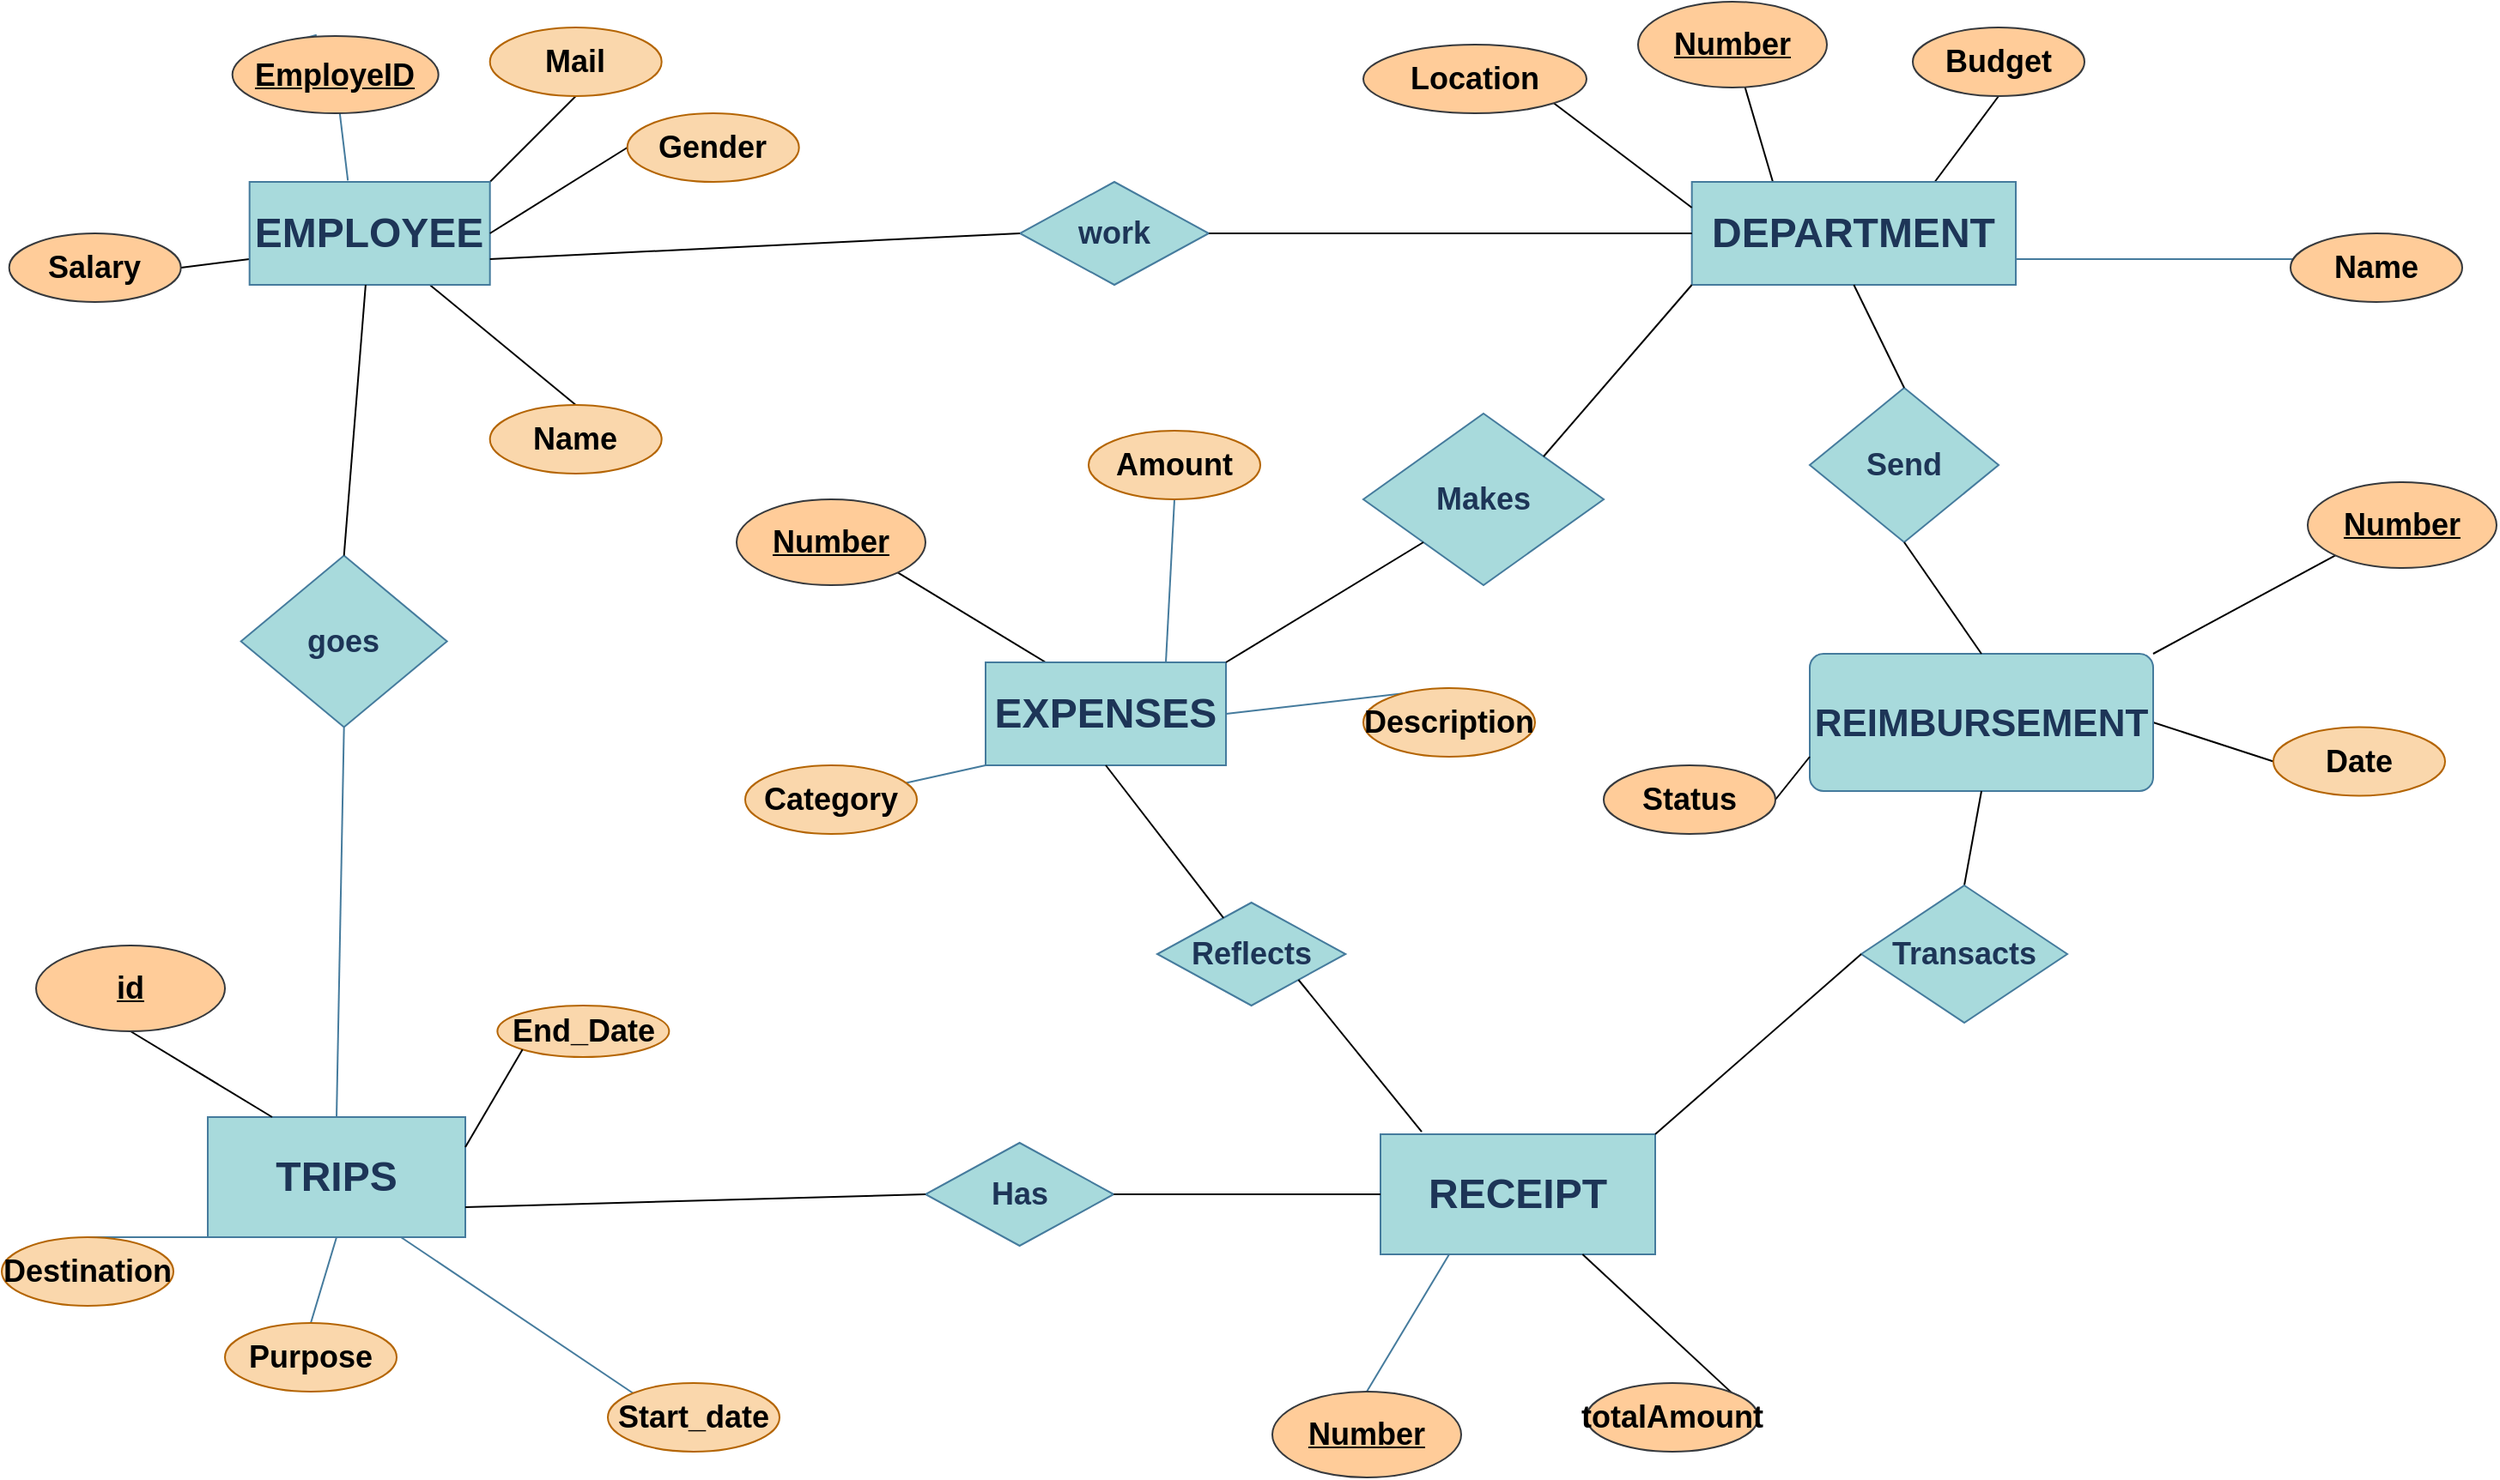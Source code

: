 <mxfile version="22.1.13" type="github">
  <diagram name="Sayfa -1" id="tAK1WNqzjO5zu7eQM2dV">
    <mxGraphModel dx="1909" dy="1096" grid="1" gridSize="10" guides="1" tooltips="1" connect="1" arrows="1" fold="1" page="1" pageScale="1" pageWidth="1654" pageHeight="1169" background="#FFFFFF" math="0" shadow="0">
      <root>
        <mxCell id="0" />
        <mxCell id="1" parent="0" />
        <mxCell id="LRJ7ucOdWmaU4i4guX7y-21" value="&lt;h1&gt;RECEIPT&lt;/h1&gt;" style="whiteSpace=wrap;html=1;fillColor=#A8DADC;fontColor=#1D3557;strokeColor=#457B9D;labelBackgroundColor=none;" parent="1" vertex="1">
          <mxGeometry x="890.0" y="700" width="160" height="70" as="geometry" />
        </mxCell>
        <mxCell id="LRJ7ucOdWmaU4i4guX7y-75" style="edgeStyle=none;rounded=0;orthogonalLoop=1;jettySize=auto;html=1;exitX=0.25;exitY=1;exitDx=0;exitDy=0;entryX=0.5;entryY=0;entryDx=0;entryDy=0;strokeColor=#457B9D;fontColor=#1D3557;fillColor=#A8DADC;endArrow=none;endFill=0;" parent="1" source="LRJ7ucOdWmaU4i4guX7y-22" target="LRJ7ucOdWmaU4i4guX7y-70" edge="1">
          <mxGeometry relative="1" as="geometry" />
        </mxCell>
        <mxCell id="LRJ7ucOdWmaU4i4guX7y-77" style="edgeStyle=none;rounded=0;orthogonalLoop=1;jettySize=auto;html=1;exitX=0.75;exitY=1;exitDx=0;exitDy=0;entryX=0;entryY=0;entryDx=0;entryDy=0;strokeColor=#457B9D;fontColor=#1D3557;fillColor=#A8DADC;endArrow=none;endFill=0;" parent="1" source="LRJ7ucOdWmaU4i4guX7y-22" target="LRJ7ucOdWmaU4i4guX7y-72" edge="1">
          <mxGeometry relative="1" as="geometry">
            <mxPoint x="401.98" y="795.729" as="targetPoint" />
          </mxGeometry>
        </mxCell>
        <mxCell id="LRJ7ucOdWmaU4i4guX7y-139" style="edgeStyle=none;rounded=0;orthogonalLoop=1;jettySize=auto;html=1;exitX=0.5;exitY=0;exitDx=0;exitDy=0;entryX=0.5;entryY=1;entryDx=0;entryDy=0;strokeColor=#457B9D;fontColor=#1D3557;fillColor=#A8DADC;endArrow=none;endFill=0;" parent="1" source="LRJ7ucOdWmaU4i4guX7y-22" target="LRJ7ucOdWmaU4i4guX7y-138" edge="1">
          <mxGeometry relative="1" as="geometry">
            <mxPoint x="282.01" y="532.75" as="targetPoint" />
          </mxGeometry>
        </mxCell>
        <mxCell id="LRJ7ucOdWmaU4i4guX7y-22" value="&lt;h1&gt;TRIPS&lt;/h1&gt;" style="whiteSpace=wrap;html=1;strokeColor=#457B9D;fontColor=#1D3557;fillColor=#A8DADC;labelBackgroundColor=none;" parent="1" vertex="1">
          <mxGeometry x="207.01" y="690" width="150" height="70" as="geometry" />
        </mxCell>
        <mxCell id="LRJ7ucOdWmaU4i4guX7y-89" style="edgeStyle=none;rounded=0;orthogonalLoop=1;jettySize=auto;html=1;exitX=0.75;exitY=0;exitDx=0;exitDy=0;entryX=0.5;entryY=1;entryDx=0;entryDy=0;strokeColor=#457B9D;fontColor=#1D3557;fillColor=#A8DADC;endArrow=none;endFill=0;" parent="1" source="LRJ7ucOdWmaU4i4guX7y-23" target="LRJ7ucOdWmaU4i4guX7y-82" edge="1">
          <mxGeometry relative="1" as="geometry">
            <mxPoint x="930" y="385" as="targetPoint" />
          </mxGeometry>
        </mxCell>
        <mxCell id="LRJ7ucOdWmaU4i4guX7y-93" style="edgeStyle=none;rounded=0;orthogonalLoop=1;jettySize=auto;html=1;exitX=0;exitY=1;exitDx=0;exitDy=0;strokeColor=#457B9D;fontColor=#1D3557;fillColor=#A8DADC;endArrow=none;endFill=0;" parent="1" source="LRJ7ucOdWmaU4i4guX7y-23" target="LRJ7ucOdWmaU4i4guX7y-90" edge="1">
          <mxGeometry relative="1" as="geometry" />
        </mxCell>
        <mxCell id="8LL4Cj1OAmR2oA_F3G93-39" style="edgeStyle=none;rounded=0;orthogonalLoop=1;jettySize=auto;html=1;exitX=0.25;exitY=0;exitDx=0;exitDy=0;endArrow=none;endFill=0;entryX=1;entryY=1;entryDx=0;entryDy=0;" parent="1" source="LRJ7ucOdWmaU4i4guX7y-23" target="8LL4Cj1OAmR2oA_F3G93-38" edge="1">
          <mxGeometry relative="1" as="geometry">
            <mxPoint x="650" y="362" as="targetPoint" />
          </mxGeometry>
        </mxCell>
        <mxCell id="LRJ7ucOdWmaU4i4guX7y-23" value="&lt;h1&gt;EXPENSES&lt;/h1&gt;" style="whiteSpace=wrap;html=1;strokeColor=#457B9D;fontColor=#1D3557;fillColor=#A8DADC;" parent="1" vertex="1">
          <mxGeometry x="660" y="425" width="140" height="60" as="geometry" />
        </mxCell>
        <mxCell id="LRJ7ucOdWmaU4i4guX7y-70" value="&lt;h2&gt;Destination&lt;/h2&gt;" style="ellipse;whiteSpace=wrap;html=1;align=center;strokeColor=#b46504;fillColor=#fad7ac;" parent="1" vertex="1">
          <mxGeometry x="87.01" y="760" width="100" height="40" as="geometry" />
        </mxCell>
        <mxCell id="LRJ7ucOdWmaU4i4guX7y-76" style="edgeStyle=none;rounded=0;orthogonalLoop=1;jettySize=auto;html=1;exitX=0.5;exitY=0;exitDx=0;exitDy=0;entryX=0.5;entryY=1;entryDx=0;entryDy=0;strokeColor=#457B9D;fontColor=#1D3557;fillColor=#A8DADC;endArrow=none;endFill=0;" parent="1" source="LRJ7ucOdWmaU4i4guX7y-71" target="LRJ7ucOdWmaU4i4guX7y-22" edge="1">
          <mxGeometry relative="1" as="geometry" />
        </mxCell>
        <mxCell id="LRJ7ucOdWmaU4i4guX7y-71" value="&lt;h2&gt;Purpose&lt;/h2&gt;" style="ellipse;whiteSpace=wrap;html=1;align=center;strokeColor=#b46504;fillColor=#fad7ac;" parent="1" vertex="1">
          <mxGeometry x="217.01" y="810" width="100" height="40" as="geometry" />
        </mxCell>
        <mxCell id="LRJ7ucOdWmaU4i4guX7y-72" value="&lt;h2&gt;Start_date&lt;/h2&gt;" style="ellipse;whiteSpace=wrap;html=1;align=center;strokeColor=#b46504;fillColor=#fad7ac;" parent="1" vertex="1">
          <mxGeometry x="440" y="845" width="100" height="40" as="geometry" />
        </mxCell>
        <mxCell id="LRJ7ucOdWmaU4i4guX7y-79" value="&lt;h2&gt;End_Date&lt;/h2&gt;" style="ellipse;whiteSpace=wrap;html=1;align=center;strokeColor=#b46504;fillColor=#fad7ac;" parent="1" vertex="1">
          <mxGeometry x="375.67" y="625" width="100" height="30" as="geometry" />
        </mxCell>
        <mxCell id="LRJ7ucOdWmaU4i4guX7y-87" style="edgeStyle=none;rounded=0;orthogonalLoop=1;jettySize=auto;html=1;exitX=0.5;exitY=0;exitDx=0;exitDy=0;entryX=1;entryY=0.5;entryDx=0;entryDy=0;strokeColor=#457B9D;fontColor=#1D3557;fillColor=#A8DADC;endArrow=none;endFill=0;" parent="1" source="LRJ7ucOdWmaU4i4guX7y-81" target="LRJ7ucOdWmaU4i4guX7y-23" edge="1">
          <mxGeometry relative="1" as="geometry" />
        </mxCell>
        <mxCell id="LRJ7ucOdWmaU4i4guX7y-81" value="&lt;h2&gt;Description&lt;/h2&gt;" style="ellipse;whiteSpace=wrap;html=1;align=center;strokeColor=#b46504;fillColor=#fad7ac;" parent="1" vertex="1">
          <mxGeometry x="880" y="440" width="100" height="40" as="geometry" />
        </mxCell>
        <mxCell id="LRJ7ucOdWmaU4i4guX7y-82" value="&lt;h2&gt;Amount&lt;/h2&gt;" style="ellipse;whiteSpace=wrap;html=1;align=center;strokeColor=#b46504;fillColor=#fad7ac;" parent="1" vertex="1">
          <mxGeometry x="720" y="290" width="100" height="40" as="geometry" />
        </mxCell>
        <mxCell id="LRJ7ucOdWmaU4i4guX7y-90" value="&lt;h2&gt;Category&lt;/h2&gt;" style="ellipse;whiteSpace=wrap;html=1;align=center;strokeColor=#b46504;fillColor=#fad7ac;" parent="1" vertex="1">
          <mxGeometry x="520" y="485" width="100" height="40" as="geometry" />
        </mxCell>
        <mxCell id="LRJ7ucOdWmaU4i4guX7y-103" style="edgeStyle=none;rounded=0;orthogonalLoop=1;jettySize=auto;html=1;exitX=1;exitY=0.75;exitDx=0;exitDy=0;strokeColor=#457B9D;fontColor=#1D3557;fillColor=#A8DADC;endArrow=none;endFill=0;" parent="1" edge="1" source="LRJ7ucOdWmaU4i4guX7y-95">
          <mxGeometry relative="1" as="geometry">
            <mxPoint x="1211.345" y="135" as="sourcePoint" />
            <mxPoint x="1430" y="190" as="targetPoint" />
          </mxGeometry>
        </mxCell>
        <mxCell id="8LL4Cj1OAmR2oA_F3G93-23" style="edgeStyle=none;rounded=0;orthogonalLoop=1;jettySize=auto;html=1;exitX=0.25;exitY=0;exitDx=0;exitDy=0;endArrow=none;endFill=0;" parent="1" source="LRJ7ucOdWmaU4i4guX7y-95" target="8LL4Cj1OAmR2oA_F3G93-22" edge="1">
          <mxGeometry relative="1" as="geometry" />
        </mxCell>
        <mxCell id="8LL4Cj1OAmR2oA_F3G93-24" style="edgeStyle=none;rounded=0;orthogonalLoop=1;jettySize=auto;html=1;exitX=0.75;exitY=0;exitDx=0;exitDy=0;entryX=0.5;entryY=1;entryDx=0;entryDy=0;endArrow=none;endFill=0;" parent="1" source="LRJ7ucOdWmaU4i4guX7y-95" target="8LL4Cj1OAmR2oA_F3G93-21" edge="1">
          <mxGeometry relative="1" as="geometry" />
        </mxCell>
        <mxCell id="LRJ7ucOdWmaU4i4guX7y-95" value="&lt;h1&gt;DEPARTMENT&lt;/h1&gt;" style="whiteSpace=wrap;html=1;align=center;strokeColor=#457B9D;fontColor=#1D3557;fillColor=#A8DADC;" parent="1" vertex="1">
          <mxGeometry x="1071.34" y="145" width="188.66" height="60" as="geometry" />
        </mxCell>
        <mxCell id="8LL4Cj1OAmR2oA_F3G93-37" style="edgeStyle=none;rounded=0;orthogonalLoop=1;jettySize=auto;html=1;entryX=0;entryY=0.25;entryDx=0;entryDy=0;endArrow=none;endFill=0;exitX=1;exitY=1;exitDx=0;exitDy=0;" parent="1" target="LRJ7ucOdWmaU4i4guX7y-95" edge="1" source="LRJ7ucOdWmaU4i4guX7y-96">
          <mxGeometry relative="1" as="geometry">
            <mxPoint x="1050" y="155" as="sourcePoint" />
          </mxGeometry>
        </mxCell>
        <mxCell id="LRJ7ucOdWmaU4i4guX7y-96" value="&lt;h2&gt;Location&lt;/h2&gt;" style="ellipse;whiteSpace=wrap;html=1;align=center;strokeColor=#36393d;fillColor=#ffcc99;" parent="1" vertex="1">
          <mxGeometry x="880" y="65" width="130" height="40" as="geometry" />
        </mxCell>
        <mxCell id="LRJ7ucOdWmaU4i4guX7y-97" value="&lt;h2&gt;Name&lt;/h2&gt;" style="ellipse;whiteSpace=wrap;html=1;align=center;strokeColor=#36393d;fillColor=#ffcc99;" parent="1" vertex="1">
          <mxGeometry x="1420" y="175" width="100" height="40" as="geometry" />
        </mxCell>
        <mxCell id="LRJ7ucOdWmaU4i4guX7y-105" value="&lt;h2&gt;work&lt;/h2&gt;" style="shape=rhombus;perimeter=rhombusPerimeter;whiteSpace=wrap;html=1;align=center;strokeColor=#457B9D;fontColor=#1D3557;fillColor=#A8DADC;direction=east;" parent="1" vertex="1">
          <mxGeometry x="680" y="145" width="110" height="60" as="geometry" />
        </mxCell>
        <mxCell id="8LL4Cj1OAmR2oA_F3G93-61" style="edgeStyle=none;rounded=0;orthogonalLoop=1;jettySize=auto;html=1;exitX=1;exitY=0.5;exitDx=0;exitDy=0;entryX=0;entryY=0.5;entryDx=0;entryDy=0;endArrow=none;endFill=0;" parent="1" source="LRJ7ucOdWmaU4i4guX7y-118" target="8LL4Cj1OAmR2oA_F3G93-55" edge="1">
          <mxGeometry relative="1" as="geometry" />
        </mxCell>
        <mxCell id="LRJ7ucOdWmaU4i4guX7y-118" value="&lt;h1&gt;&lt;span style=&quot;font-size: 22px;&quot;&gt;REIMBURSEMENT&lt;/span&gt;&lt;/h1&gt;" style="rounded=1;arcSize=10;whiteSpace=wrap;html=1;align=center;strokeColor=#457B9D;fontColor=#1D3557;fillColor=#A8DADC;" parent="1" vertex="1">
          <mxGeometry x="1140" y="420" width="200" height="80" as="geometry" />
        </mxCell>
        <mxCell id="LRJ7ucOdWmaU4i4guX7y-120" value="&lt;h2&gt;Send&lt;/h2&gt;" style="shape=rhombus;perimeter=rhombusPerimeter;whiteSpace=wrap;html=1;align=center;strokeColor=#457B9D;fontColor=#1D3557;fillColor=#A8DADC;" parent="1" vertex="1">
          <mxGeometry x="1140" y="265" width="110" height="90" as="geometry" />
        </mxCell>
        <mxCell id="8LL4Cj1OAmR2oA_F3G93-40" style="edgeStyle=none;rounded=0;orthogonalLoop=1;jettySize=auto;html=1;exitX=0.5;exitY=0;exitDx=0;exitDy=0;entryX=0.5;entryY=1;entryDx=0;entryDy=0;endArrow=none;endFill=0;" parent="1" source="LRJ7ucOdWmaU4i4guX7y-122" target="LRJ7ucOdWmaU4i4guX7y-118" edge="1">
          <mxGeometry relative="1" as="geometry" />
        </mxCell>
        <mxCell id="LRJ7ucOdWmaU4i4guX7y-122" value="&lt;h2&gt;Transacts&lt;/h2&gt;" style="shape=rhombus;perimeter=rhombusPerimeter;whiteSpace=wrap;html=1;align=center;strokeColor=#457B9D;fontColor=#1D3557;fillColor=#A8DADC;" parent="1" vertex="1">
          <mxGeometry x="1170" y="555" width="120" height="80" as="geometry" />
        </mxCell>
        <mxCell id="LRJ7ucOdWmaU4i4guX7y-135" value="&lt;h2&gt;Makes&lt;/h2&gt;" style="shape=rhombus;perimeter=rhombusPerimeter;whiteSpace=wrap;html=1;align=center;strokeColor=#457B9D;fontColor=#1D3557;fillColor=#A8DADC;direction=east;" parent="1" vertex="1">
          <mxGeometry x="880" y="280" width="140" height="100" as="geometry" />
        </mxCell>
        <mxCell id="LRJ7ucOdWmaU4i4guX7y-138" value="&lt;h2&gt;goes&lt;/h2&gt;" style="shape=rhombus;perimeter=rhombusPerimeter;whiteSpace=wrap;html=1;align=center;strokeColor=#457B9D;fontColor=#1D3557;fillColor=#A8DADC;" parent="1" vertex="1">
          <mxGeometry x="226.34" y="362.75" width="120" height="100" as="geometry" />
        </mxCell>
        <mxCell id="8LL4Cj1OAmR2oA_F3G93-21" value="&lt;h2&gt;Budget&lt;/h2&gt;" style="ellipse;whiteSpace=wrap;html=1;align=center;strokeColor=#36393d;fillColor=#ffcc99;" parent="1" vertex="1">
          <mxGeometry x="1200" y="55" width="100" height="40" as="geometry" />
        </mxCell>
        <mxCell id="8LL4Cj1OAmR2oA_F3G93-22" value="&lt;h2&gt;Number&lt;/h2&gt;" style="ellipse;whiteSpace=wrap;html=1;align=center;fontStyle=4;fillColor=#ffcc99;strokeColor=#36393d;" parent="1" vertex="1">
          <mxGeometry x="1040" y="40" width="110" height="50" as="geometry" />
        </mxCell>
        <mxCell id="8LL4Cj1OAmR2oA_F3G93-38" value="&lt;h2&gt;Number&lt;/h2&gt;" style="ellipse;whiteSpace=wrap;html=1;align=center;fontStyle=4;fillColor=#ffcc99;strokeColor=#36393d;" parent="1" vertex="1">
          <mxGeometry x="515" y="330" width="110" height="50" as="geometry" />
        </mxCell>
        <mxCell id="8LL4Cj1OAmR2oA_F3G93-84" style="edgeStyle=none;rounded=0;orthogonalLoop=1;jettySize=auto;html=1;exitX=0.5;exitY=1;exitDx=0;exitDy=0;entryX=0.25;entryY=0;entryDx=0;entryDy=0;endArrow=none;endFill=0;" parent="1" source="8LL4Cj1OAmR2oA_F3G93-45" target="LRJ7ucOdWmaU4i4guX7y-22" edge="1">
          <mxGeometry relative="1" as="geometry" />
        </mxCell>
        <mxCell id="8LL4Cj1OAmR2oA_F3G93-45" value="&lt;h2&gt;id&lt;/h2&gt;" style="ellipse;whiteSpace=wrap;html=1;align=center;fontStyle=4;fillColor=#ffcc99;strokeColor=#36393d;" parent="1" vertex="1">
          <mxGeometry x="107.01" y="590" width="110" height="50" as="geometry" />
        </mxCell>
        <mxCell id="8LL4Cj1OAmR2oA_F3G93-50" value="&lt;h2&gt;Has&lt;/h2&gt;" style="shape=rhombus;perimeter=rhombusPerimeter;whiteSpace=wrap;html=1;align=center;strokeColor=#457B9D;fontColor=#1D3557;fillColor=#A8DADC;" parent="1" vertex="1">
          <mxGeometry x="625.0" y="705" width="109.64" height="60" as="geometry" />
        </mxCell>
        <mxCell id="8LL4Cj1OAmR2oA_F3G93-60" style="edgeStyle=none;rounded=0;orthogonalLoop=1;jettySize=auto;html=1;exitX=0;exitY=1;exitDx=0;exitDy=0;entryX=1;entryY=0;entryDx=0;entryDy=0;endArrow=none;endFill=0;" parent="1" source="8LL4Cj1OAmR2oA_F3G93-53" target="LRJ7ucOdWmaU4i4guX7y-118" edge="1">
          <mxGeometry relative="1" as="geometry" />
        </mxCell>
        <mxCell id="8LL4Cj1OAmR2oA_F3G93-53" value="&lt;h2&gt;Number&lt;/h2&gt;" style="ellipse;whiteSpace=wrap;html=1;align=center;fontStyle=4;fillColor=#ffcc99;strokeColor=#36393d;" parent="1" vertex="1">
          <mxGeometry x="1430" y="320" width="110" height="50" as="geometry" />
        </mxCell>
        <mxCell id="8LL4Cj1OAmR2oA_F3G93-59" style="edgeStyle=none;rounded=0;orthogonalLoop=1;jettySize=auto;html=1;exitX=1;exitY=0.5;exitDx=0;exitDy=0;entryX=0;entryY=0.75;entryDx=0;entryDy=0;endArrow=none;endFill=0;" parent="1" source="8LL4Cj1OAmR2oA_F3G93-54" target="LRJ7ucOdWmaU4i4guX7y-118" edge="1">
          <mxGeometry relative="1" as="geometry" />
        </mxCell>
        <mxCell id="8LL4Cj1OAmR2oA_F3G93-54" value="&lt;h2&gt;Status&lt;/h2&gt;" style="ellipse;whiteSpace=wrap;html=1;align=center;fillColor=#ffcc99;strokeColor=#36393d;" parent="1" vertex="1">
          <mxGeometry x="1020" y="485" width="100" height="40" as="geometry" />
        </mxCell>
        <mxCell id="8LL4Cj1OAmR2oA_F3G93-55" value="&lt;h2&gt;Date&lt;/h2&gt;" style="ellipse;whiteSpace=wrap;html=1;align=center;strokeColor=#b46504;fillColor=#fad7ac;" parent="1" vertex="1">
          <mxGeometry x="1410" y="462.75" width="100" height="40" as="geometry" />
        </mxCell>
        <mxCell id="8LL4Cj1OAmR2oA_F3G93-65" value="" style="edgeStyle=none;rounded=0;orthogonalLoop=1;jettySize=auto;html=1;exitX=0.25;exitY=1;exitDx=0;exitDy=0;entryX=0.5;entryY=0;entryDx=0;entryDy=0;strokeColor=#457B9D;fontColor=#1D3557;fillColor=#A8DADC;startArrow=none;startFill=0;endArrow=none;endFill=0;" parent="1" source="LRJ7ucOdWmaU4i4guX7y-21" target="8LL4Cj1OAmR2oA_F3G93-64" edge="1">
          <mxGeometry relative="1" as="geometry">
            <mxPoint x="1387" y="1060" as="sourcePoint" />
            <mxPoint x="1347" y="1105" as="targetPoint" />
          </mxGeometry>
        </mxCell>
        <mxCell id="8LL4Cj1OAmR2oA_F3G93-64" value="&lt;h2&gt;Number&lt;/h2&gt;" style="ellipse;whiteSpace=wrap;html=1;align=center;fontStyle=4;fillColor=#ffcc99;strokeColor=#36393d;" parent="1" vertex="1">
          <mxGeometry x="827" y="850" width="110" height="50" as="geometry" />
        </mxCell>
        <mxCell id="8LL4Cj1OAmR2oA_F3G93-67" style="edgeStyle=none;rounded=0;orthogonalLoop=1;jettySize=auto;html=1;exitX=1;exitY=0.5;exitDx=0;exitDy=0;endArrow=none;endFill=0;" parent="1" source="8LL4Cj1OAmR2oA_F3G93-66" target="LRJ7ucOdWmaU4i4guX7y-21" edge="1">
          <mxGeometry relative="1" as="geometry" />
        </mxCell>
        <mxCell id="8LL4Cj1OAmR2oA_F3G93-66" value="&lt;h2&gt;totalAmount&lt;/h2&gt;" style="ellipse;whiteSpace=wrap;html=1;align=center;fillColor=#ffcc99;strokeColor=#36393d;" parent="1" vertex="1">
          <mxGeometry x="1010.0" y="845" width="100" height="40" as="geometry" />
        </mxCell>
        <mxCell id="f_7z1KpDx3eoWcF7GdFz-5" style="edgeStyle=none;rounded=0;orthogonalLoop=1;jettySize=auto;html=1;exitX=0.75;exitY=1;exitDx=0;exitDy=0;entryX=0.5;entryY=0;entryDx=0;entryDy=0;endArrow=none;endFill=0;" edge="1" parent="1" source="f_7z1KpDx3eoWcF7GdFz-8" target="f_7z1KpDx3eoWcF7GdFz-16">
          <mxGeometry relative="1" as="geometry" />
        </mxCell>
        <mxCell id="f_7z1KpDx3eoWcF7GdFz-6" style="edgeStyle=none;rounded=0;orthogonalLoop=1;jettySize=auto;html=1;exitX=0;exitY=0.75;exitDx=0;exitDy=0;entryX=1;entryY=0.5;entryDx=0;entryDy=0;endArrow=none;endFill=0;" edge="1" parent="1" source="f_7z1KpDx3eoWcF7GdFz-8" target="f_7z1KpDx3eoWcF7GdFz-17">
          <mxGeometry relative="1" as="geometry" />
        </mxCell>
        <mxCell id="f_7z1KpDx3eoWcF7GdFz-7" style="edgeStyle=none;rounded=0;orthogonalLoop=1;jettySize=auto;html=1;exitX=1;exitY=0;exitDx=0;exitDy=0;entryX=0.5;entryY=1;entryDx=0;entryDy=0;endArrow=none;endFill=0;" edge="1" parent="1" source="f_7z1KpDx3eoWcF7GdFz-8" target="f_7z1KpDx3eoWcF7GdFz-9">
          <mxGeometry relative="1" as="geometry" />
        </mxCell>
        <mxCell id="f_7z1KpDx3eoWcF7GdFz-8" value="&lt;h1&gt;EMPLOYEE&lt;/h1&gt;" style="rounded=0;whiteSpace=wrap;html=1;fillColor=#A8DADC;strokeColor=#457B9D;fontColor=#1D3557;labelBackgroundColor=none;" vertex="1" parent="1">
          <mxGeometry x="231.34" y="145" width="140" height="60" as="geometry" />
        </mxCell>
        <mxCell id="f_7z1KpDx3eoWcF7GdFz-9" value="&lt;h2&gt;Mail&lt;/h2&gt;" style="ellipse;whiteSpace=wrap;html=1;align=center;strokeColor=#b46504;fillColor=#fad7ac;" vertex="1" parent="1">
          <mxGeometry x="371.34" y="55" width="100" height="40" as="geometry" />
        </mxCell>
        <mxCell id="f_7z1KpDx3eoWcF7GdFz-10" style="edgeStyle=none;rounded=0;orthogonalLoop=1;jettySize=auto;html=1;exitX=0;exitY=0.5;exitDx=0;exitDy=0;entryX=1;entryY=0.5;entryDx=0;entryDy=0;endArrow=none;endFill=0;" edge="1" parent="1" source="f_7z1KpDx3eoWcF7GdFz-11" target="f_7z1KpDx3eoWcF7GdFz-8">
          <mxGeometry relative="1" as="geometry" />
        </mxCell>
        <mxCell id="f_7z1KpDx3eoWcF7GdFz-11" value="&lt;h2&gt;Gender&lt;/h2&gt;" style="ellipse;whiteSpace=wrap;html=1;align=center;strokeColor=#b46504;fillColor=#fad7ac;" vertex="1" parent="1">
          <mxGeometry x="451.34" y="105" width="100" height="40" as="geometry" />
        </mxCell>
        <mxCell id="f_7z1KpDx3eoWcF7GdFz-12" style="edgeStyle=none;rounded=0;orthogonalLoop=1;jettySize=auto;html=1;entryX=0;entryY=0.75;entryDx=0;entryDy=0;strokeColor=#457B9D;fontColor=#1D3557;fillColor=#A8DADC;" edge="1" parent="1" source="f_7z1KpDx3eoWcF7GdFz-8" target="f_7z1KpDx3eoWcF7GdFz-8">
          <mxGeometry relative="1" as="geometry" />
        </mxCell>
        <mxCell id="f_7z1KpDx3eoWcF7GdFz-13" value="" style="edgeStyle=none;rounded=0;orthogonalLoop=1;jettySize=auto;html=1;exitX=0.409;exitY=-0.014;exitDx=0;exitDy=0;strokeColor=#457B9D;fontColor=#1D3557;fillColor=#A8DADC;endArrow=none;endFill=0;exitPerimeter=0;" edge="1" parent="1" source="f_7z1KpDx3eoWcF7GdFz-15">
          <mxGeometry relative="1" as="geometry">
            <mxPoint x="251.34" y="-95" as="sourcePoint" />
            <mxPoint x="249.298" y="64.965" as="targetPoint" />
          </mxGeometry>
        </mxCell>
        <mxCell id="f_7z1KpDx3eoWcF7GdFz-14" value="" style="edgeStyle=none;rounded=0;orthogonalLoop=1;jettySize=auto;html=1;exitX=0.409;exitY=-0.014;exitDx=0;exitDy=0;strokeColor=#457B9D;fontColor=#1D3557;fillColor=#A8DADC;endArrow=none;endFill=0;exitPerimeter=0;" edge="1" parent="1" source="f_7z1KpDx3eoWcF7GdFz-8" target="f_7z1KpDx3eoWcF7GdFz-15">
          <mxGeometry relative="1" as="geometry">
            <mxPoint x="258.34" y="124" as="sourcePoint" />
            <mxPoint x="249.298" y="64.965" as="targetPoint" />
          </mxGeometry>
        </mxCell>
        <mxCell id="f_7z1KpDx3eoWcF7GdFz-15" value="&lt;h2&gt;EmployeID&lt;/h2&gt;" style="ellipse;whiteSpace=wrap;html=1;align=center;fontStyle=4;fillColor=#ffcc99;strokeColor=#36393d;" vertex="1" parent="1">
          <mxGeometry x="221.34" y="60" width="120" height="45" as="geometry" />
        </mxCell>
        <mxCell id="f_7z1KpDx3eoWcF7GdFz-16" value="&lt;h2&gt;Name&lt;/h2&gt;" style="ellipse;whiteSpace=wrap;html=1;align=center;strokeColor=#b46504;fillColor=#fad7ac;" vertex="1" parent="1">
          <mxGeometry x="371.34" y="275" width="100" height="40" as="geometry" />
        </mxCell>
        <mxCell id="f_7z1KpDx3eoWcF7GdFz-17" value="&lt;h2&gt;Salary&lt;/h2&gt;" style="ellipse;whiteSpace=wrap;html=1;align=center;fillColor=#ffcc99;strokeColor=#36393d;" vertex="1" parent="1">
          <mxGeometry x="91.34" y="175" width="100" height="40" as="geometry" />
        </mxCell>
        <mxCell id="f_7z1KpDx3eoWcF7GdFz-18" value="" style="endArrow=none;html=1;rounded=0;exitX=0.5;exitY=0;exitDx=0;exitDy=0;" edge="1" parent="1" source="LRJ7ucOdWmaU4i4guX7y-138" target="f_7z1KpDx3eoWcF7GdFz-8">
          <mxGeometry width="50" height="50" relative="1" as="geometry">
            <mxPoint x="930" y="730" as="sourcePoint" />
            <mxPoint x="980" y="680" as="targetPoint" />
          </mxGeometry>
        </mxCell>
        <mxCell id="f_7z1KpDx3eoWcF7GdFz-20" value="" style="endArrow=none;html=1;rounded=0;exitX=1;exitY=0.75;exitDx=0;exitDy=0;entryX=0;entryY=0.5;entryDx=0;entryDy=0;" edge="1" parent="1" source="f_7z1KpDx3eoWcF7GdFz-8" target="LRJ7ucOdWmaU4i4guX7y-105">
          <mxGeometry width="50" height="50" relative="1" as="geometry">
            <mxPoint x="930" y="370" as="sourcePoint" />
            <mxPoint x="980" y="320" as="targetPoint" />
          </mxGeometry>
        </mxCell>
        <mxCell id="f_7z1KpDx3eoWcF7GdFz-21" value="" style="endArrow=none;html=1;rounded=0;exitX=1;exitY=0.5;exitDx=0;exitDy=0;entryX=0;entryY=0.5;entryDx=0;entryDy=0;" edge="1" parent="1" source="LRJ7ucOdWmaU4i4guX7y-105" target="LRJ7ucOdWmaU4i4guX7y-95">
          <mxGeometry width="50" height="50" relative="1" as="geometry">
            <mxPoint x="930" y="370" as="sourcePoint" />
            <mxPoint x="980" y="320" as="targetPoint" />
          </mxGeometry>
        </mxCell>
        <mxCell id="f_7z1KpDx3eoWcF7GdFz-24" value="" style="endArrow=none;html=1;rounded=0;entryX=0;entryY=1;entryDx=0;entryDy=0;exitX=1;exitY=0;exitDx=0;exitDy=0;" edge="1" parent="1" source="LRJ7ucOdWmaU4i4guX7y-23" target="LRJ7ucOdWmaU4i4guX7y-135">
          <mxGeometry width="50" height="50" relative="1" as="geometry">
            <mxPoint x="680" y="320" as="sourcePoint" />
            <mxPoint x="730" y="270" as="targetPoint" />
          </mxGeometry>
        </mxCell>
        <mxCell id="f_7z1KpDx3eoWcF7GdFz-25" value="" style="endArrow=none;html=1;rounded=0;entryX=0;entryY=1;entryDx=0;entryDy=0;exitX=1;exitY=0;exitDx=0;exitDy=0;" edge="1" parent="1" source="LRJ7ucOdWmaU4i4guX7y-135" target="LRJ7ucOdWmaU4i4guX7y-95">
          <mxGeometry width="50" height="50" relative="1" as="geometry">
            <mxPoint x="680" y="320" as="sourcePoint" />
            <mxPoint x="730" y="270" as="targetPoint" />
          </mxGeometry>
        </mxCell>
        <mxCell id="f_7z1KpDx3eoWcF7GdFz-29" value="" style="endArrow=none;html=1;rounded=0;exitX=1;exitY=0.25;exitDx=0;exitDy=0;entryX=0;entryY=1;entryDx=0;entryDy=0;" edge="1" parent="1" source="LRJ7ucOdWmaU4i4guX7y-22" target="LRJ7ucOdWmaU4i4guX7y-79">
          <mxGeometry width="50" height="50" relative="1" as="geometry">
            <mxPoint x="675.67" y="750" as="sourcePoint" />
            <mxPoint x="725.67" y="700" as="targetPoint" />
          </mxGeometry>
        </mxCell>
        <mxCell id="f_7z1KpDx3eoWcF7GdFz-30" value="" style="endArrow=none;html=1;rounded=0;exitX=0;exitY=0.5;exitDx=0;exitDy=0;entryX=1;entryY=0;entryDx=0;entryDy=0;" edge="1" parent="1" source="LRJ7ucOdWmaU4i4guX7y-122" target="LRJ7ucOdWmaU4i4guX7y-21">
          <mxGeometry width="50" height="50" relative="1" as="geometry">
            <mxPoint x="680" y="680" as="sourcePoint" />
            <mxPoint x="1130" y="750" as="targetPoint" />
          </mxGeometry>
        </mxCell>
        <mxCell id="f_7z1KpDx3eoWcF7GdFz-32" value="" style="endArrow=none;html=1;rounded=0;entryX=1;entryY=0.75;entryDx=0;entryDy=0;exitX=0;exitY=0.5;exitDx=0;exitDy=0;" edge="1" parent="1" source="8LL4Cj1OAmR2oA_F3G93-50" target="LRJ7ucOdWmaU4i4guX7y-22">
          <mxGeometry width="50" height="50" relative="1" as="geometry">
            <mxPoint x="680" y="500" as="sourcePoint" />
            <mxPoint x="730" y="450" as="targetPoint" />
          </mxGeometry>
        </mxCell>
        <mxCell id="f_7z1KpDx3eoWcF7GdFz-33" value="" style="endArrow=none;html=1;rounded=0;exitX=1;exitY=0.5;exitDx=0;exitDy=0;entryX=0;entryY=0.5;entryDx=0;entryDy=0;" edge="1" parent="1" source="8LL4Cj1OAmR2oA_F3G93-50" target="LRJ7ucOdWmaU4i4guX7y-21">
          <mxGeometry width="50" height="50" relative="1" as="geometry">
            <mxPoint x="680" y="500" as="sourcePoint" />
            <mxPoint x="730" y="450" as="targetPoint" />
          </mxGeometry>
        </mxCell>
        <mxCell id="f_7z1KpDx3eoWcF7GdFz-34" value="" style="endArrow=none;html=1;rounded=0;entryX=0.5;entryY=1;entryDx=0;entryDy=0;exitX=0.5;exitY=0;exitDx=0;exitDy=0;" edge="1" parent="1" source="LRJ7ucOdWmaU4i4guX7y-118" target="LRJ7ucOdWmaU4i4guX7y-120">
          <mxGeometry width="50" height="50" relative="1" as="geometry">
            <mxPoint x="680" y="500" as="sourcePoint" />
            <mxPoint x="730" y="450" as="targetPoint" />
          </mxGeometry>
        </mxCell>
        <mxCell id="f_7z1KpDx3eoWcF7GdFz-35" value="" style="endArrow=none;html=1;rounded=0;entryX=0.5;entryY=1;entryDx=0;entryDy=0;exitX=0.5;exitY=0;exitDx=0;exitDy=0;" edge="1" parent="1" source="LRJ7ucOdWmaU4i4guX7y-120" target="LRJ7ucOdWmaU4i4guX7y-95">
          <mxGeometry width="50" height="50" relative="1" as="geometry">
            <mxPoint x="680" y="500" as="sourcePoint" />
            <mxPoint x="730" y="450" as="targetPoint" />
          </mxGeometry>
        </mxCell>
        <mxCell id="f_7z1KpDx3eoWcF7GdFz-36" value="&lt;h2&gt;Reflects&lt;/h2&gt;" style="shape=rhombus;perimeter=rhombusPerimeter;whiteSpace=wrap;html=1;align=center;strokeColor=#457B9D;fontColor=#1D3557;fillColor=#A8DADC;" vertex="1" parent="1">
          <mxGeometry x="760.0" y="565" width="109.64" height="60" as="geometry" />
        </mxCell>
        <mxCell id="f_7z1KpDx3eoWcF7GdFz-37" value="" style="endArrow=none;html=1;rounded=0;exitX=0.5;exitY=1;exitDx=0;exitDy=0;" edge="1" parent="1" source="LRJ7ucOdWmaU4i4guX7y-23" target="f_7z1KpDx3eoWcF7GdFz-36">
          <mxGeometry width="50" height="50" relative="1" as="geometry">
            <mxPoint x="730" y="500" as="sourcePoint" />
            <mxPoint x="780" y="450" as="targetPoint" />
          </mxGeometry>
        </mxCell>
        <mxCell id="f_7z1KpDx3eoWcF7GdFz-38" value="" style="endArrow=none;html=1;rounded=0;entryX=1;entryY=1;entryDx=0;entryDy=0;exitX=0.15;exitY=-0.021;exitDx=0;exitDy=0;exitPerimeter=0;" edge="1" parent="1" source="LRJ7ucOdWmaU4i4guX7y-21" target="f_7z1KpDx3eoWcF7GdFz-36">
          <mxGeometry width="50" height="50" relative="1" as="geometry">
            <mxPoint x="730" y="500" as="sourcePoint" />
            <mxPoint x="780" y="450" as="targetPoint" />
          </mxGeometry>
        </mxCell>
      </root>
    </mxGraphModel>
  </diagram>
</mxfile>
